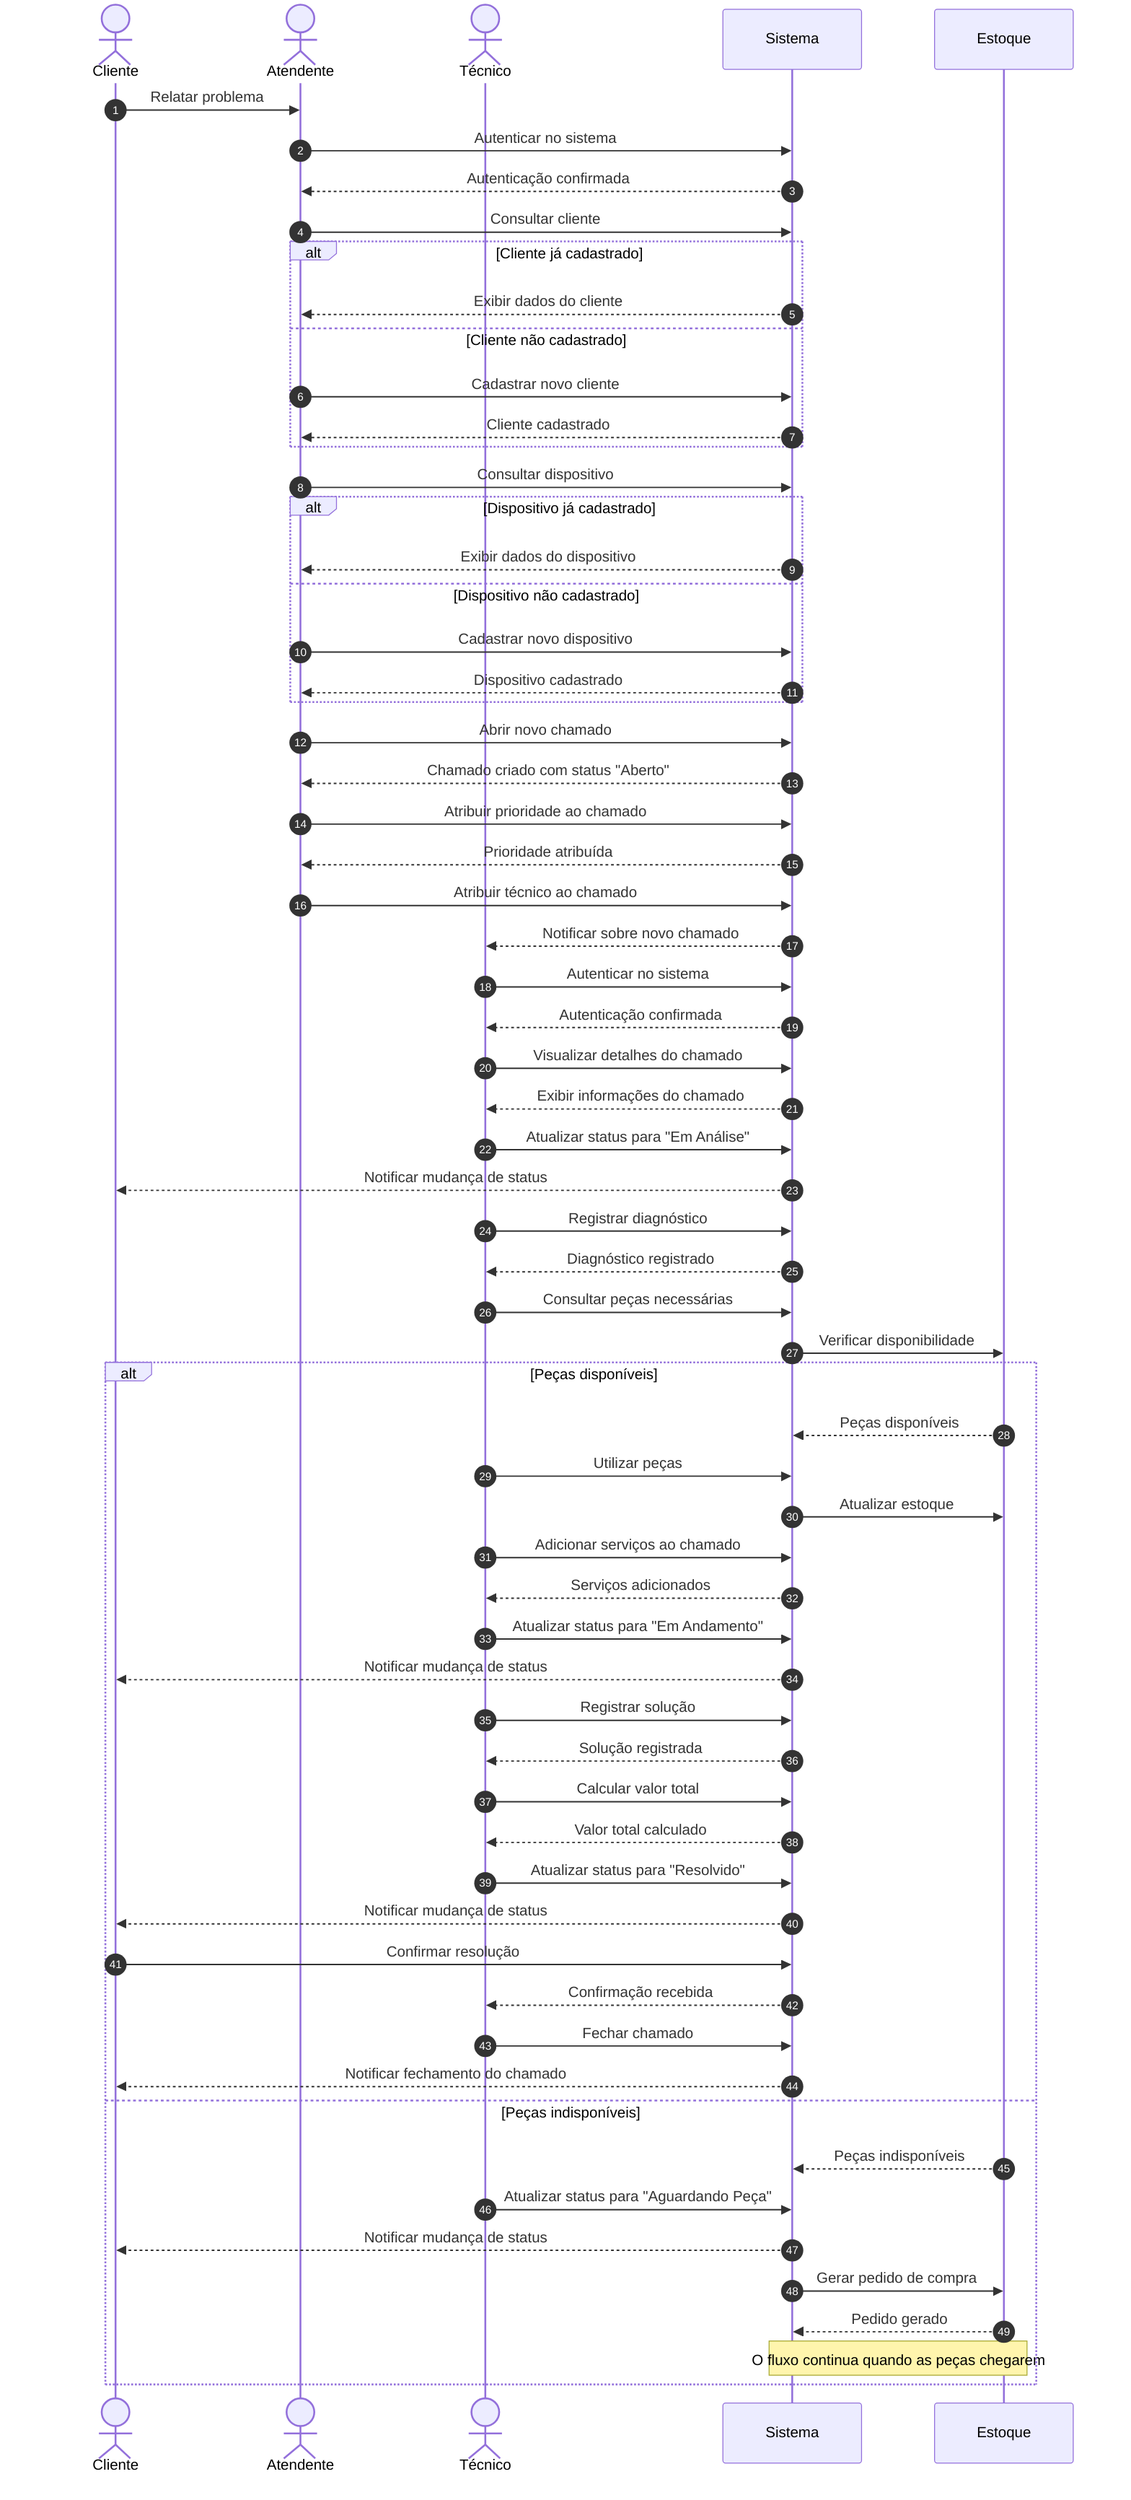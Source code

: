 sequenceDiagram
    autonumber
    
    actor Cliente
    actor Atendente
    actor Técnico
    participant Sistema
    participant Estoque
    
    Cliente->>Atendente: Relatar problema
    Atendente->>Sistema: Autenticar no sistema
    Sistema-->>Atendente: Autenticação confirmada
    
    Atendente->>Sistema: Consultar cliente
    alt Cliente já cadastrado
        Sistema-->>Atendente: Exibir dados do cliente
    else Cliente não cadastrado
        Atendente->>Sistema: Cadastrar novo cliente
        Sistema-->>Atendente: Cliente cadastrado
    end
    
    Atendente->>Sistema: Consultar dispositivo
    alt Dispositivo já cadastrado
        Sistema-->>Atendente: Exibir dados do dispositivo
    else Dispositivo não cadastrado
        Atendente->>Sistema: Cadastrar novo dispositivo
        Sistema-->>Atendente: Dispositivo cadastrado
    end
    
    Atendente->>Sistema: Abrir novo chamado
    Sistema-->>Atendente: Chamado criado com status "Aberto"
    
    Atendente->>Sistema: Atribuir prioridade ao chamado
    Sistema-->>Atendente: Prioridade atribuída
    
    Atendente->>Sistema: Atribuir técnico ao chamado
    Sistema-->>Técnico: Notificar sobre novo chamado
    
    Técnico->>Sistema: Autenticar no sistema
    Sistema-->>Técnico: Autenticação confirmada
    
    Técnico->>Sistema: Visualizar detalhes do chamado
    Sistema-->>Técnico: Exibir informações do chamado
    
    Técnico->>Sistema: Atualizar status para "Em Análise"
    Sistema-->>Cliente: Notificar mudança de status
    
    Técnico->>Sistema: Registrar diagnóstico
    Sistema-->>Técnico: Diagnóstico registrado
    
    Técnico->>Sistema: Consultar peças necessárias
    Sistema->>Estoque: Verificar disponibilidade
    
    alt Peças disponíveis
        Estoque-->>Sistema: Peças disponíveis
        Técnico->>Sistema: Utilizar peças
        Sistema->>Estoque: Atualizar estoque
        Técnico->>Sistema: Adicionar serviços ao chamado
        Sistema-->>Técnico: Serviços adicionados
        
        Técnico->>Sistema: Atualizar status para "Em Andamento"
        Sistema-->>Cliente: Notificar mudança de status
        
        Técnico->>Sistema: Registrar solução
        Sistema-->>Técnico: Solução registrada
        
        Técnico->>Sistema: Calcular valor total
        Sistema-->>Técnico: Valor total calculado
        
        Técnico->>Sistema: Atualizar status para "Resolvido"
        Sistema-->>Cliente: Notificar mudança de status
        
        Cliente->>Sistema: Confirmar resolução
        Sistema-->>Técnico: Confirmação recebida
        
        Técnico->>Sistema: Fechar chamado
        Sistema-->>Cliente: Notificar fechamento do chamado
    else Peças indisponíveis
        Estoque-->>Sistema: Peças indisponíveis
        Técnico->>Sistema: Atualizar status para "Aguardando Peça"
        Sistema-->>Cliente: Notificar mudança de status
        
        Sistema->>Estoque: Gerar pedido de compra
        Estoque-->>Sistema: Pedido gerado
        
        Note over Sistema,Estoque: O fluxo continua quando as peças chegarem
    end